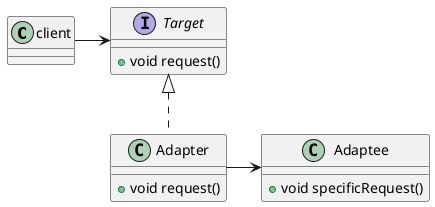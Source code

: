 @startuml Adapter Pattern

class client{

}
interface Target{
    + void request()
}

client -> Target

class Adapter implements Target{
    + void request()
}

class Adaptee{
    + void specificRequest()
}
Adapter -> Adaptee
@enduml
